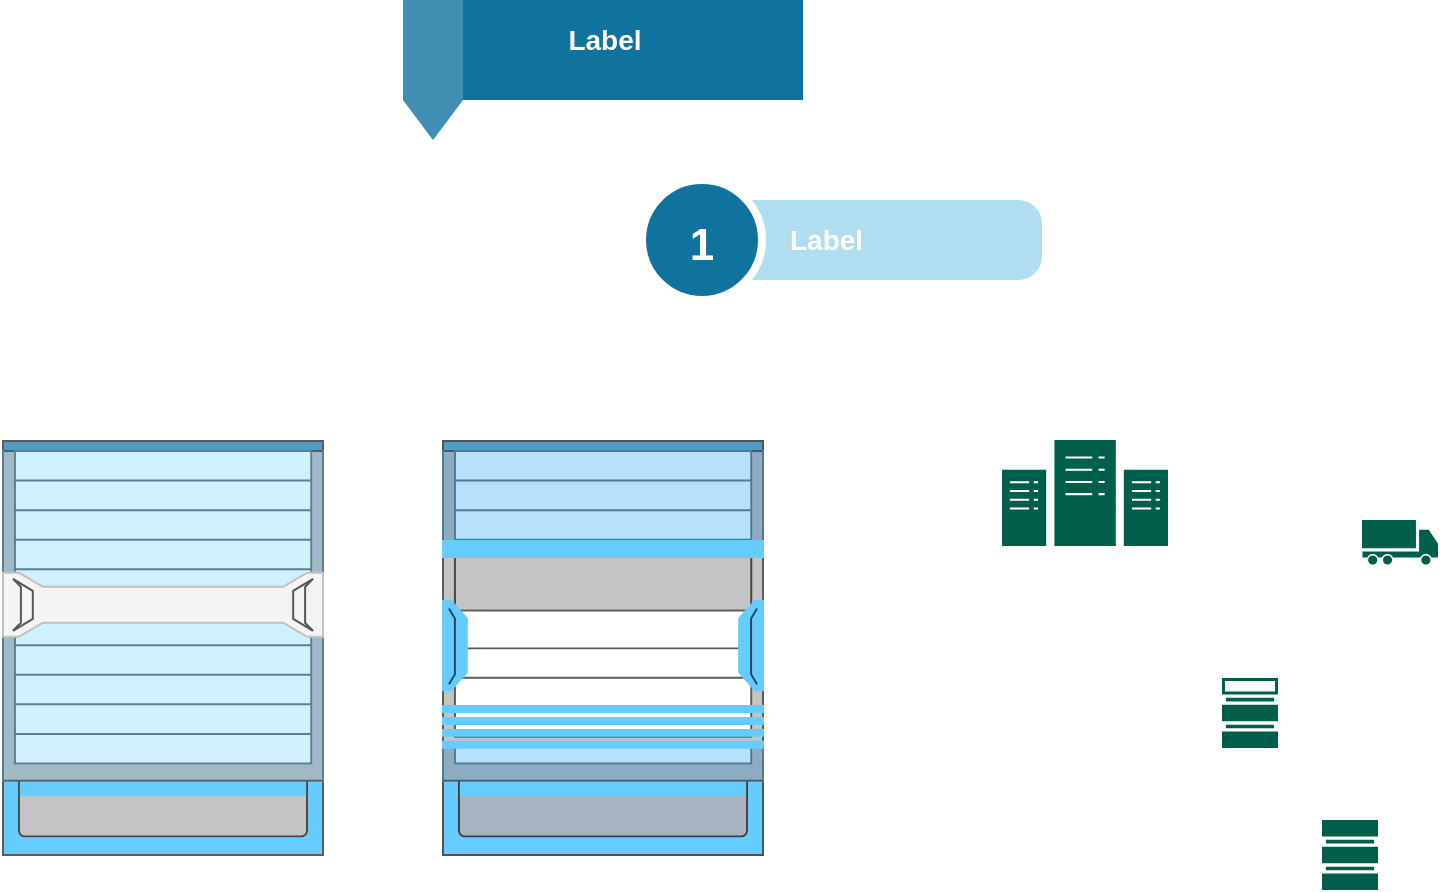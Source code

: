 <mxfile version="20.8.3" type="github">
  <diagram name="Page-1" id="197159a0-c6a4-9194-75a8-e4174976684c">
    <mxGraphModel dx="1358" dy="796" grid="1" gridSize="10" guides="1" tooltips="1" connect="1" arrows="1" fold="1" page="1" pageScale="1.5" pageWidth="1169" pageHeight="826" background="none" math="0" shadow="0">
      <root>
        <mxCell id="0" style=";html=1;" />
        <mxCell id="1" style=";html=1;" parent="0" />
        <mxCell id="K1tRB7-W2vUKsGSA8-Zj-3" value="" style="shape=mxgraph.rack.cisco.cisco_nexus_7000_9-slot_switch_chassis;html=1;labelPosition=right;align=left;spacingLeft=15;dashed=0;shadow=0;fillColor=#ffffff;" vertex="1" parent="1">
          <mxGeometry x="690" y="250" width="161" height="208" as="geometry" />
        </mxCell>
        <mxCell id="K1tRB7-W2vUKsGSA8-Zj-4" value="" style="shape=mxgraph.rack.cisco.cisco_nexus_7000_9-slot_switch_chassis;html=1;labelPosition=right;align=left;spacingLeft=15;dashed=0;shadow=0;fillColor=#dae8fc;strokeColor=#6c8ebf;" vertex="1" parent="1">
          <mxGeometry x="690" y="250" width="161" height="208" as="geometry" />
        </mxCell>
        <mxCell id="K1tRB7-W2vUKsGSA8-Zj-5" value="" style="shape=mxgraph.rack.cisco.cisco_nexus_7000_9-slot_switch_chassis;html=1;labelPosition=right;align=left;spacingLeft=15;dashed=0;shadow=0;fillColor=#ffffff;" vertex="1" parent="1">
          <mxGeometry x="470" y="250" width="161" height="208" as="geometry" />
        </mxCell>
        <mxCell id="K1tRB7-W2vUKsGSA8-Zj-6" value="" style="shape=mxgraph.rack.cisco.cisco_nexus_7000_4-slot_switch_chassis;html=1;labelPosition=right;align=left;spacingLeft=15;dashed=0;shadow=0;fillColor=#ffffff;" vertex="1" parent="1">
          <mxGeometry x="690" y="300" width="161" height="104" as="geometry" />
        </mxCell>
        <mxCell id="K1tRB7-W2vUKsGSA8-Zj-12" value="" style="sketch=0;pointerEvents=1;shadow=0;dashed=0;html=1;strokeColor=none;fillColor=#005F4B;labelPosition=center;verticalLabelPosition=bottom;verticalAlign=top;align=center;outlineConnect=0;shape=mxgraph.veeam2.datacenter;" vertex="1" parent="1">
          <mxGeometry x="970" y="250" width="83" height="53" as="geometry" />
        </mxCell>
        <mxCell id="K1tRB7-W2vUKsGSA8-Zj-13" value="" style="sketch=0;pointerEvents=1;shadow=0;dashed=0;html=1;strokeColor=none;fillColor=#005F4B;labelPosition=center;verticalLabelPosition=bottom;verticalAlign=top;align=center;outlineConnect=0;shape=mxgraph.veeam2.datastore_66_full;" vertex="1" parent="1">
          <mxGeometry x="1080" y="369" width="28.0" height="35" as="geometry" />
        </mxCell>
        <mxCell id="K1tRB7-W2vUKsGSA8-Zj-14" value="" style="sketch=0;pointerEvents=1;shadow=0;dashed=0;html=1;strokeColor=none;fillColor=#005F4B;labelPosition=center;verticalLabelPosition=bottom;verticalAlign=top;align=center;outlineConnect=0;shape=mxgraph.veeam2.datastore;" vertex="1" parent="1">
          <mxGeometry x="1130" y="440" width="28.0" height="35" as="geometry" />
        </mxCell>
        <mxCell id="K1tRB7-W2vUKsGSA8-Zj-15" value="Label" style="html=1;shape=mxgraph.infographic.flag;dx=30;dy=20;fillColor=#10739E;strokeColor=none;align=center;verticalAlign=top;fontColor=#ffffff;fontSize=14;fontStyle=1;shadow=0;spacingTop=5;" vertex="1" parent="1">
          <mxGeometry x="670.5" y="30" width="200" height="70" as="geometry" />
        </mxCell>
        <mxCell id="K1tRB7-W2vUKsGSA8-Zj-16" value="Label" style="shape=rect;rounded=1;whiteSpace=wrap;html=1;shadow=0;strokeColor=none;fillColor=#B1DDF0;arcSize=30;fontSize=14;spacingLeft=42;fontStyle=1;fontColor=#FFFFFF;align=left;" vertex="1" parent="1">
          <mxGeometry x="820" y="130" width="170" height="40" as="geometry" />
        </mxCell>
        <mxCell id="K1tRB7-W2vUKsGSA8-Zj-17" value="1" style="shape=ellipse;perimeter=ellipsePerimeter;fontSize=22;fontStyle=1;shadow=0;strokeColor=#ffffff;fillColor=#10739E;strokeWidth=4;fontColor=#ffffff;align=center;" vertex="1" parent="1">
          <mxGeometry x="790" y="120" width="60" height="60" as="geometry" />
        </mxCell>
        <mxCell id="K1tRB7-W2vUKsGSA8-Zj-18" value="" style="sketch=0;pointerEvents=1;shadow=0;dashed=0;html=1;strokeColor=none;fillColor=#005F4B;labelPosition=center;verticalLabelPosition=bottom;verticalAlign=top;align=center;outlineConnect=0;shape=mxgraph.veeam2.transport;" vertex="1" parent="1">
          <mxGeometry x="1150" y="290" width="38" height="23" as="geometry" />
        </mxCell>
      </root>
    </mxGraphModel>
  </diagram>
</mxfile>
